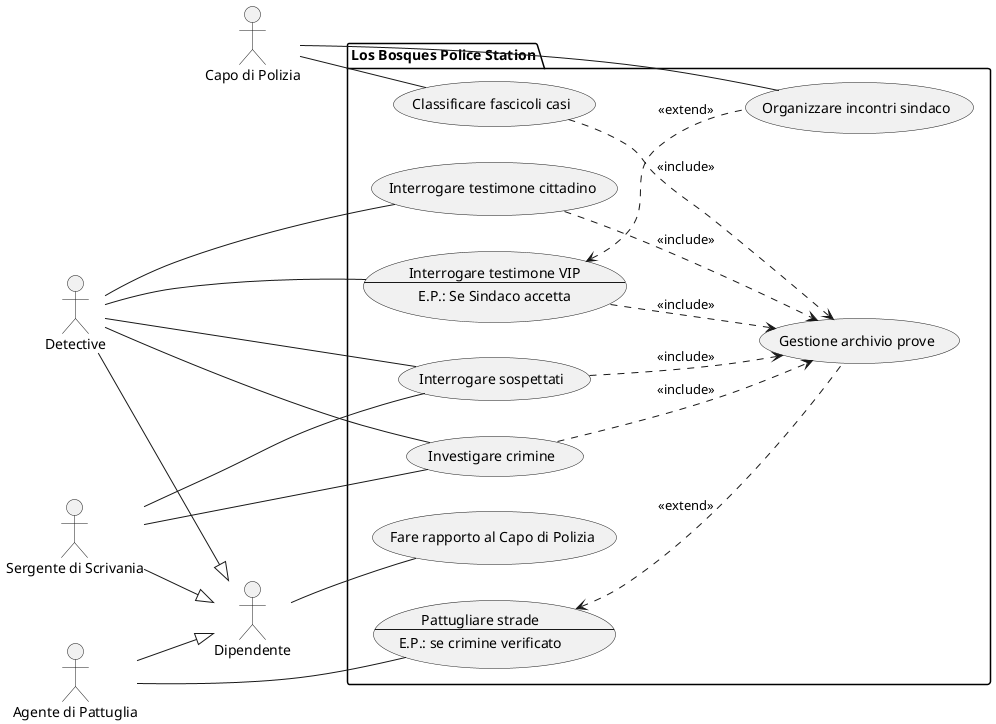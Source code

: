 @startuml
left to right direction

:Capo di Polizia: as capo
:Dipendente: as dipe
:Detective: as dete
:Agente di Pattuglia: as patt
:Sergente di Scrivania: as scriv


package "Los Bosques Police Station" {

    (Organizzare incontri sindaco) as collSind
    (Classificare fascicoli casi)
    (Fare rapporto al Capo di Polizia)
    (Interrogare sospettati)
    (Investigare crimine)
    (Interrogare testimone cittadino) as interCitt
    usecase interVIP as "Interrogare testimone VIP
    --
    E.P.: Se Sindaco accetta
    "
    usecase pattugliare as "
    Pattugliare strade
    --
    E.P.: se crimine verificato
    "
    (Gestione archivio prove)

}

dete --|> dipe
patt --|> dipe
scriv --|> dipe

dipe -- (Fare rapporto al Capo di Polizia)

capo -- collSind
capo -- (Classificare fascicoli casi)
(Classificare fascicoli casi) ..> (Gestione archivio prove) : <<include>>

patt -- pattugliare
pattugliare <.. (Gestione archivio prove) : <<extend>>

dete -- (Interrogare sospettati)
dete -- (Investigare crimine)

scriv -- (Interrogare sospettati)
scriv -- (Investigare crimine)

dete -- interCitt
dete -- interVIP
interVIP <.. collSind : <<extend>>


(Interrogare sospettati) ..> (Gestione archivio prove) : <<include>>
(Investigare crimine) ..> (Gestione archivio prove) : <<include>>
interCitt ..> (Gestione archivio prove) : <<include>>
interVIP ..> (Gestione archivio prove) : <<include>>
@enduml